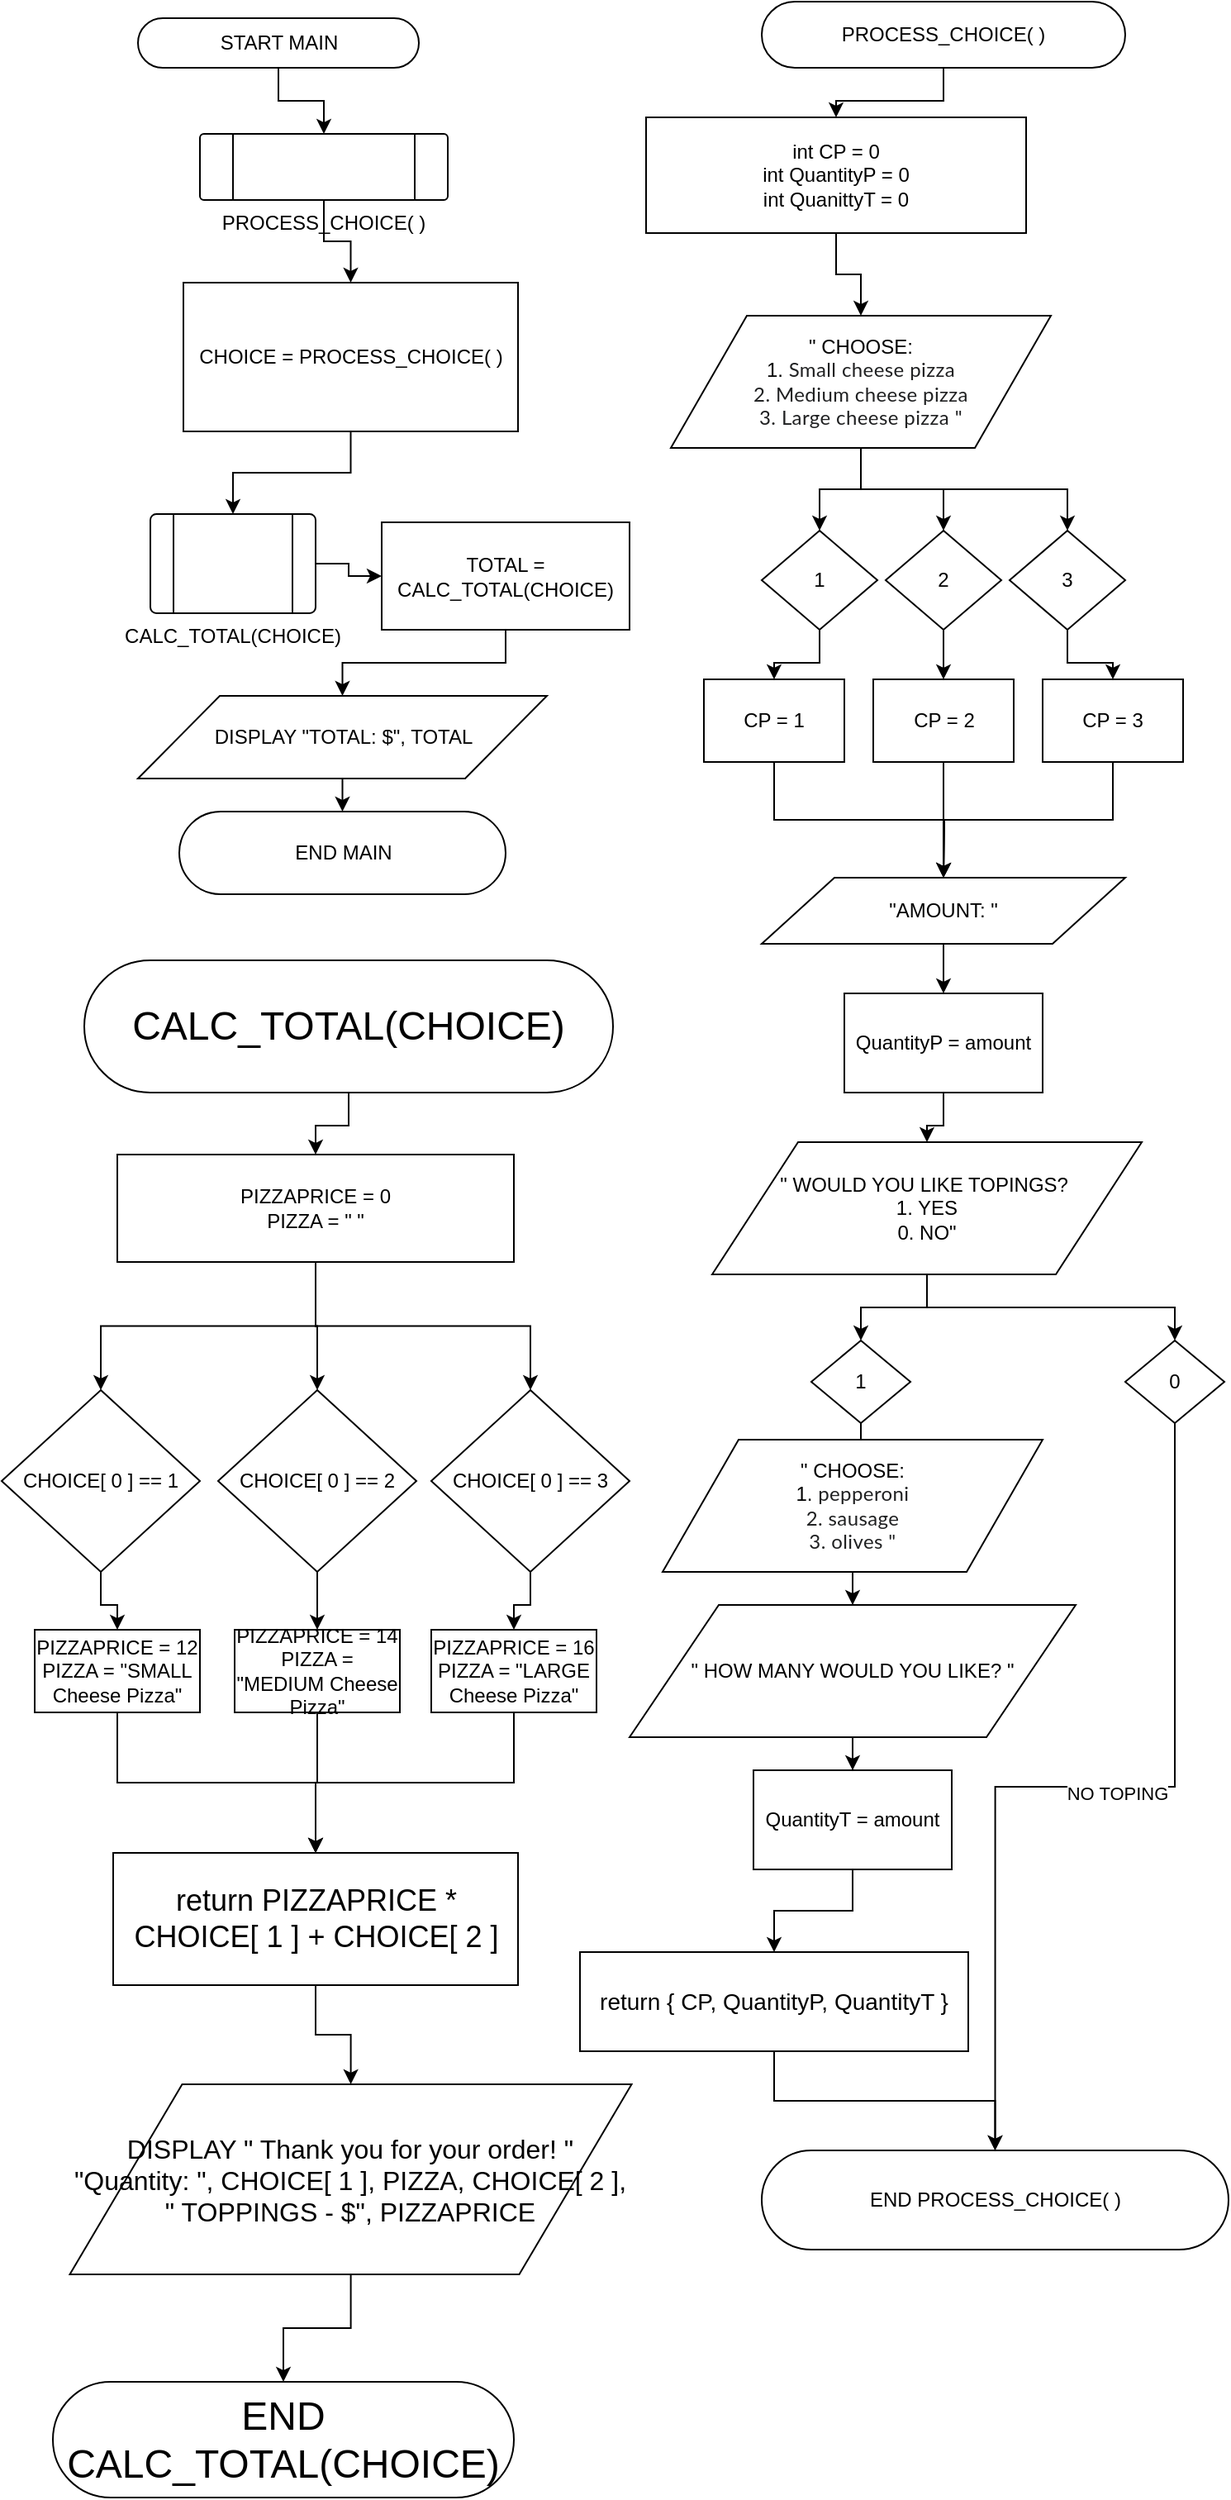 <mxfile version="24.6.5" type="github">
  <diagram name="Page-1" id="Bwrql6FO_Pp4iYdtCRvU">
    <mxGraphModel dx="699" dy="816" grid="1" gridSize="10" guides="1" tooltips="1" connect="1" arrows="1" fold="1" page="1" pageScale="1" pageWidth="850" pageHeight="1100" math="0" shadow="0">
      <root>
        <mxCell id="0" />
        <mxCell id="1" parent="0" />
        <mxCell id="jd5DZ7lS3QpHcR33lxbT-20" value="" style="edgeStyle=orthogonalEdgeStyle;rounded=0;orthogonalLoop=1;jettySize=auto;html=1;" edge="1" parent="1" source="Y5ReOfjwJdekTtEq4LtW-1" target="jd5DZ7lS3QpHcR33lxbT-10">
          <mxGeometry relative="1" as="geometry" />
        </mxCell>
        <mxCell id="Y5ReOfjwJdekTtEq4LtW-1" value="START MAIN" style="html=1;dashed=0;whiteSpace=wrap;shape=mxgraph.dfd.start" parent="1" vertex="1">
          <mxGeometry x="112.5" y="50" width="170" height="30" as="geometry" />
        </mxCell>
        <mxCell id="jd5DZ7lS3QpHcR33lxbT-66" style="edgeStyle=orthogonalEdgeStyle;rounded=0;orthogonalLoop=1;jettySize=auto;html=1;entryX=0.5;entryY=0;entryDx=0;entryDy=0;" edge="1" parent="1" source="jd5DZ7lS3QpHcR33lxbT-8" target="jd5DZ7lS3QpHcR33lxbT-36">
          <mxGeometry relative="1" as="geometry" />
        </mxCell>
        <mxCell id="jd5DZ7lS3QpHcR33lxbT-67" style="edgeStyle=orthogonalEdgeStyle;rounded=0;orthogonalLoop=1;jettySize=auto;html=1;" edge="1" parent="1" source="jd5DZ7lS3QpHcR33lxbT-8" target="jd5DZ7lS3QpHcR33lxbT-25">
          <mxGeometry relative="1" as="geometry" />
        </mxCell>
        <mxCell id="jd5DZ7lS3QpHcR33lxbT-68" style="edgeStyle=orthogonalEdgeStyle;rounded=0;orthogonalLoop=1;jettySize=auto;html=1;entryX=0.5;entryY=0;entryDx=0;entryDy=0;" edge="1" parent="1" source="jd5DZ7lS3QpHcR33lxbT-8" target="jd5DZ7lS3QpHcR33lxbT-35">
          <mxGeometry relative="1" as="geometry" />
        </mxCell>
        <mxCell id="jd5DZ7lS3QpHcR33lxbT-8" value="&lt;font style=&quot;font-size: 12px;&quot;&gt;&quot;&amp;nbsp;&lt;/font&gt;&lt;span style=&quot;background-color: initial;&quot;&gt;CHOOSE:&lt;/span&gt;&lt;div&gt;&lt;font style=&quot;font-size: 12px;&quot;&gt;1.&amp;nbsp;&lt;span style=&quot;color: rgb(32, 33, 34); font-family: Lato, &amp;quot;Lucida Sans Unicode&amp;quot;, &amp;quot;Lucida Grande&amp;quot;, sans-serif; letter-spacing: 0.2px; text-align: start; background-color: rgb(255, 255, 255);&quot;&gt;Small cheese pizza&lt;/span&gt;&lt;/font&gt;&lt;div&gt;&lt;font style=&quot;font-size: 12px;&quot;&gt;&lt;span style=&quot;color: rgb(32, 33, 34); font-family: Lato, &amp;quot;Lucida Sans Unicode&amp;quot;, &amp;quot;Lucida Grande&amp;quot;, sans-serif; letter-spacing: 0.2px; text-align: start; background-color: rgb(255, 255, 255);&quot;&gt;2. Medium cheese pizza&lt;/span&gt;&lt;/font&gt;&lt;/div&gt;&lt;div&gt;&lt;font style=&quot;font-size: 12px;&quot;&gt;&lt;span style=&quot;color: rgb(32, 33, 34); font-family: Lato, &amp;quot;Lucida Sans Unicode&amp;quot;, &amp;quot;Lucida Grande&amp;quot;, sans-serif; letter-spacing: 0.2px; text-align: start; background-color: rgb(255, 255, 255);&quot;&gt;3. Large cheese pizza &quot;&lt;/span&gt;&lt;/font&gt;&lt;/div&gt;&lt;/div&gt;" style="shape=parallelogram;perimeter=parallelogramPerimeter;whiteSpace=wrap;html=1;dashed=0;" vertex="1" parent="1">
          <mxGeometry x="435" y="230" width="230" height="80" as="geometry" />
        </mxCell>
        <mxCell id="jd5DZ7lS3QpHcR33lxbT-13" value="" style="edgeStyle=orthogonalEdgeStyle;rounded=0;orthogonalLoop=1;jettySize=auto;html=1;" edge="1" parent="1" source="jd5DZ7lS3QpHcR33lxbT-10" target="jd5DZ7lS3QpHcR33lxbT-12">
          <mxGeometry relative="1" as="geometry" />
        </mxCell>
        <mxCell id="jd5DZ7lS3QpHcR33lxbT-10" value="PROCESS_CHOICE( )" style="verticalLabelPosition=bottom;verticalAlign=top;html=1;shape=process;whiteSpace=wrap;rounded=1;size=0.136;arcSize=6;" vertex="1" parent="1">
          <mxGeometry x="150" y="120" width="150" height="40" as="geometry" />
        </mxCell>
        <mxCell id="jd5DZ7lS3QpHcR33lxbT-15" value="" style="edgeStyle=orthogonalEdgeStyle;rounded=0;orthogonalLoop=1;jettySize=auto;html=1;" edge="1" parent="1" source="jd5DZ7lS3QpHcR33lxbT-12" target="jd5DZ7lS3QpHcR33lxbT-14">
          <mxGeometry relative="1" as="geometry" />
        </mxCell>
        <mxCell id="jd5DZ7lS3QpHcR33lxbT-12" value="CHOICE = PROCESS_CHOICE( )" style="html=1;dashed=0;whiteSpace=wrap;" vertex="1" parent="1">
          <mxGeometry x="140" y="210" width="202.5" height="90" as="geometry" />
        </mxCell>
        <mxCell id="jd5DZ7lS3QpHcR33lxbT-128" value="" style="edgeStyle=orthogonalEdgeStyle;rounded=0;orthogonalLoop=1;jettySize=auto;html=1;" edge="1" parent="1" source="jd5DZ7lS3QpHcR33lxbT-14" target="jd5DZ7lS3QpHcR33lxbT-127">
          <mxGeometry relative="1" as="geometry" />
        </mxCell>
        <mxCell id="jd5DZ7lS3QpHcR33lxbT-14" value="CALC_TOTAL(CHOICE)" style="verticalLabelPosition=bottom;verticalAlign=top;html=1;shape=process;whiteSpace=wrap;rounded=1;size=0.14;arcSize=6;" vertex="1" parent="1">
          <mxGeometry x="120" y="350" width="100" height="60" as="geometry" />
        </mxCell>
        <mxCell id="jd5DZ7lS3QpHcR33lxbT-16" value="END MAIN" style="html=1;dashed=0;whiteSpace=wrap;shape=mxgraph.dfd.start" vertex="1" parent="1">
          <mxGeometry x="137.5" y="530" width="197.5" height="50" as="geometry" />
        </mxCell>
        <mxCell id="jd5DZ7lS3QpHcR33lxbT-22" value="" style="edgeStyle=orthogonalEdgeStyle;rounded=0;orthogonalLoop=1;jettySize=auto;html=1;" edge="1" parent="1" source="jd5DZ7lS3QpHcR33lxbT-18" target="jd5DZ7lS3QpHcR33lxbT-21">
          <mxGeometry relative="1" as="geometry" />
        </mxCell>
        <mxCell id="jd5DZ7lS3QpHcR33lxbT-18" value="PROCESS_CHOICE( )" style="html=1;dashed=0;whiteSpace=wrap;shape=mxgraph.dfd.start" vertex="1" parent="1">
          <mxGeometry x="490" y="40" width="220" height="40" as="geometry" />
        </mxCell>
        <mxCell id="jd5DZ7lS3QpHcR33lxbT-23" value="" style="edgeStyle=orthogonalEdgeStyle;rounded=0;orthogonalLoop=1;jettySize=auto;html=1;" edge="1" parent="1" source="jd5DZ7lS3QpHcR33lxbT-21" target="jd5DZ7lS3QpHcR33lxbT-8">
          <mxGeometry relative="1" as="geometry" />
        </mxCell>
        <mxCell id="jd5DZ7lS3QpHcR33lxbT-21" value="&lt;div&gt;int CP = 0&lt;/div&gt;&lt;div&gt;int QuantityP = 0&lt;/div&gt;&lt;div&gt;int QuanittyT = 0&lt;/div&gt;" style="html=1;dashed=0;whiteSpace=wrap;" vertex="1" parent="1">
          <mxGeometry x="420" y="110" width="230" height="70" as="geometry" />
        </mxCell>
        <mxCell id="jd5DZ7lS3QpHcR33lxbT-40" value="" style="edgeStyle=orthogonalEdgeStyle;rounded=0;orthogonalLoop=1;jettySize=auto;html=1;" edge="1" parent="1" source="jd5DZ7lS3QpHcR33lxbT-25" target="jd5DZ7lS3QpHcR33lxbT-39">
          <mxGeometry relative="1" as="geometry" />
        </mxCell>
        <mxCell id="jd5DZ7lS3QpHcR33lxbT-25" value="1" style="rhombus;whiteSpace=wrap;html=1;dashed=0;" vertex="1" parent="1">
          <mxGeometry x="490" y="360" width="70" height="60" as="geometry" />
        </mxCell>
        <mxCell id="jd5DZ7lS3QpHcR33lxbT-46" value="" style="edgeStyle=orthogonalEdgeStyle;rounded=0;orthogonalLoop=1;jettySize=auto;html=1;" edge="1" parent="1" source="jd5DZ7lS3QpHcR33lxbT-35" target="jd5DZ7lS3QpHcR33lxbT-44">
          <mxGeometry relative="1" as="geometry" />
        </mxCell>
        <mxCell id="jd5DZ7lS3QpHcR33lxbT-35" value="3" style="rhombus;whiteSpace=wrap;html=1;dashed=0;" vertex="1" parent="1">
          <mxGeometry x="640" y="360" width="70" height="60" as="geometry" />
        </mxCell>
        <mxCell id="jd5DZ7lS3QpHcR33lxbT-45" value="" style="edgeStyle=orthogonalEdgeStyle;rounded=0;orthogonalLoop=1;jettySize=auto;html=1;" edge="1" parent="1" source="jd5DZ7lS3QpHcR33lxbT-36" target="jd5DZ7lS3QpHcR33lxbT-43">
          <mxGeometry relative="1" as="geometry" />
        </mxCell>
        <mxCell id="jd5DZ7lS3QpHcR33lxbT-36" value="2" style="rhombus;whiteSpace=wrap;html=1;dashed=0;" vertex="1" parent="1">
          <mxGeometry x="565" y="360" width="70" height="60" as="geometry" />
        </mxCell>
        <mxCell id="jd5DZ7lS3QpHcR33lxbT-61" style="edgeStyle=orthogonalEdgeStyle;rounded=0;orthogonalLoop=1;jettySize=auto;html=1;exitX=0.5;exitY=1;exitDx=0;exitDy=0;entryX=0.5;entryY=0;entryDx=0;entryDy=0;" edge="1" parent="1" source="jd5DZ7lS3QpHcR33lxbT-39">
          <mxGeometry relative="1" as="geometry">
            <mxPoint x="600" y="570" as="targetPoint" />
          </mxGeometry>
        </mxCell>
        <mxCell id="jd5DZ7lS3QpHcR33lxbT-39" value="CP = 1" style="whiteSpace=wrap;html=1;dashed=0;" vertex="1" parent="1">
          <mxGeometry x="455" y="450" width="85" height="50" as="geometry" />
        </mxCell>
        <mxCell id="jd5DZ7lS3QpHcR33lxbT-57" value="" style="edgeStyle=orthogonalEdgeStyle;rounded=0;orthogonalLoop=1;jettySize=auto;html=1;" edge="1" parent="1" source="jd5DZ7lS3QpHcR33lxbT-43">
          <mxGeometry relative="1" as="geometry">
            <mxPoint x="600" y="570" as="targetPoint" />
          </mxGeometry>
        </mxCell>
        <mxCell id="jd5DZ7lS3QpHcR33lxbT-43" value="CP = 2" style="whiteSpace=wrap;html=1;dashed=0;" vertex="1" parent="1">
          <mxGeometry x="557.5" y="450" width="85" height="50" as="geometry" />
        </mxCell>
        <mxCell id="jd5DZ7lS3QpHcR33lxbT-62" style="edgeStyle=orthogonalEdgeStyle;rounded=0;orthogonalLoop=1;jettySize=auto;html=1;exitX=0.5;exitY=1;exitDx=0;exitDy=0;" edge="1" parent="1" source="jd5DZ7lS3QpHcR33lxbT-44">
          <mxGeometry relative="1" as="geometry">
            <mxPoint x="600" y="570" as="targetPoint" />
          </mxGeometry>
        </mxCell>
        <mxCell id="jd5DZ7lS3QpHcR33lxbT-44" value="CP = 3" style="whiteSpace=wrap;html=1;dashed=0;" vertex="1" parent="1">
          <mxGeometry x="660" y="450" width="85" height="50" as="geometry" />
        </mxCell>
        <mxCell id="jd5DZ7lS3QpHcR33lxbT-73" value="" style="edgeStyle=orthogonalEdgeStyle;rounded=0;orthogonalLoop=1;jettySize=auto;html=1;" edge="1" parent="1" source="jd5DZ7lS3QpHcR33lxbT-64" target="jd5DZ7lS3QpHcR33lxbT-72">
          <mxGeometry relative="1" as="geometry" />
        </mxCell>
        <mxCell id="jd5DZ7lS3QpHcR33lxbT-64" value="&quot;AMOUNT: &quot;" style="shape=parallelogram;perimeter=parallelogramPerimeter;whiteSpace=wrap;html=1;dashed=0;" vertex="1" parent="1">
          <mxGeometry x="490" y="570" width="220" height="40" as="geometry" />
        </mxCell>
        <mxCell id="jd5DZ7lS3QpHcR33lxbT-75" value="" style="edgeStyle=orthogonalEdgeStyle;rounded=0;orthogonalLoop=1;jettySize=auto;html=1;" edge="1" parent="1" source="jd5DZ7lS3QpHcR33lxbT-72" target="jd5DZ7lS3QpHcR33lxbT-74">
          <mxGeometry relative="1" as="geometry" />
        </mxCell>
        <mxCell id="jd5DZ7lS3QpHcR33lxbT-72" value="QuantityP = amount" style="whiteSpace=wrap;html=1;dashed=0;" vertex="1" parent="1">
          <mxGeometry x="540" y="640" width="120" height="60" as="geometry" />
        </mxCell>
        <mxCell id="jd5DZ7lS3QpHcR33lxbT-79" style="edgeStyle=orthogonalEdgeStyle;rounded=0;orthogonalLoop=1;jettySize=auto;html=1;entryX=0.5;entryY=0;entryDx=0;entryDy=0;" edge="1" parent="1" source="jd5DZ7lS3QpHcR33lxbT-74" target="jd5DZ7lS3QpHcR33lxbT-76">
          <mxGeometry relative="1" as="geometry" />
        </mxCell>
        <mxCell id="jd5DZ7lS3QpHcR33lxbT-80" style="edgeStyle=orthogonalEdgeStyle;rounded=0;orthogonalLoop=1;jettySize=auto;html=1;entryX=0.5;entryY=0;entryDx=0;entryDy=0;" edge="1" parent="1" source="jd5DZ7lS3QpHcR33lxbT-74" target="jd5DZ7lS3QpHcR33lxbT-77">
          <mxGeometry relative="1" as="geometry" />
        </mxCell>
        <mxCell id="jd5DZ7lS3QpHcR33lxbT-74" value="&quot; WOULD YOU LIKE TOPINGS?&amp;nbsp;&lt;div&gt;1. YES&lt;/div&gt;&lt;div&gt;0. NO&lt;span style=&quot;background-color: initial;&quot;&gt;&quot;&lt;/span&gt;&lt;/div&gt;" style="shape=parallelogram;perimeter=parallelogramPerimeter;whiteSpace=wrap;html=1;dashed=0;" vertex="1" parent="1">
          <mxGeometry x="460" y="730" width="260" height="80" as="geometry" />
        </mxCell>
        <mxCell id="jd5DZ7lS3QpHcR33lxbT-82" value="" style="edgeStyle=orthogonalEdgeStyle;rounded=0;orthogonalLoop=1;jettySize=auto;html=1;" edge="1" parent="1" source="jd5DZ7lS3QpHcR33lxbT-76" target="jd5DZ7lS3QpHcR33lxbT-81">
          <mxGeometry relative="1" as="geometry" />
        </mxCell>
        <mxCell id="jd5DZ7lS3QpHcR33lxbT-76" value="1" style="shape=rhombus;html=1;dashed=0;whiteSpace=wrap;perimeter=rhombusPerimeter;" vertex="1" parent="1">
          <mxGeometry x="520" y="850" width="60" height="50" as="geometry" />
        </mxCell>
        <mxCell id="jd5DZ7lS3QpHcR33lxbT-77" value="0" style="shape=rhombus;html=1;dashed=0;whiteSpace=wrap;perimeter=rhombusPerimeter;" vertex="1" parent="1">
          <mxGeometry x="710" y="850" width="60" height="50" as="geometry" />
        </mxCell>
        <mxCell id="jd5DZ7lS3QpHcR33lxbT-85" value="" style="edgeStyle=orthogonalEdgeStyle;rounded=0;orthogonalLoop=1;jettySize=auto;html=1;" edge="1" parent="1" source="jd5DZ7lS3QpHcR33lxbT-81" target="jd5DZ7lS3QpHcR33lxbT-84">
          <mxGeometry relative="1" as="geometry" />
        </mxCell>
        <mxCell id="jd5DZ7lS3QpHcR33lxbT-81" value="&lt;font style=&quot;font-size: 12px;&quot;&gt;&quot;&amp;nbsp;&lt;/font&gt;&lt;span style=&quot;background-color: initial;&quot;&gt;CHOOSE:&lt;/span&gt;&lt;div&gt;&lt;div style=&quot;text-align: start;&quot;&gt;&lt;span style=&quot;background-color: initial;&quot;&gt;1. &lt;/span&gt;&lt;font face=&quot;Lato, Lucida Sans Unicode, Lucida Grande, sans-serif&quot; color=&quot;#202122&quot;&gt;&lt;span style=&quot;letter-spacing: 0.2px; background-color: rgb(255, 255, 255);&quot;&gt;pepperoni&lt;/span&gt;&lt;/font&gt;&lt;/div&gt;&lt;div&gt;&lt;font style=&quot;font-size: 12px;&quot;&gt;&lt;span style=&quot;color: rgb(32, 33, 34); font-family: Lato, &amp;quot;Lucida Sans Unicode&amp;quot;, &amp;quot;Lucida Grande&amp;quot;, sans-serif; letter-spacing: 0.2px; text-align: start; background-color: rgb(255, 255, 255);&quot;&gt;2. sausage&lt;/span&gt;&lt;/font&gt;&lt;/div&gt;&lt;div&gt;&lt;font style=&quot;font-size: 12px;&quot;&gt;&lt;span style=&quot;color: rgb(32, 33, 34); font-family: Lato, &amp;quot;Lucida Sans Unicode&amp;quot;, &amp;quot;Lucida Grande&amp;quot;, sans-serif; letter-spacing: 0.2px; text-align: start; background-color: rgb(255, 255, 255);&quot;&gt;3. olives &quot;&lt;/span&gt;&lt;/font&gt;&lt;/div&gt;&lt;/div&gt;" style="shape=parallelogram;perimeter=parallelogramPerimeter;whiteSpace=wrap;html=1;dashed=0;" vertex="1" parent="1">
          <mxGeometry x="430" y="910" width="230" height="80" as="geometry" />
        </mxCell>
        <mxCell id="jd5DZ7lS3QpHcR33lxbT-87" value="" style="edgeStyle=orthogonalEdgeStyle;rounded=0;orthogonalLoop=1;jettySize=auto;html=1;" edge="1" parent="1" source="jd5DZ7lS3QpHcR33lxbT-84" target="jd5DZ7lS3QpHcR33lxbT-86">
          <mxGeometry relative="1" as="geometry" />
        </mxCell>
        <mxCell id="jd5DZ7lS3QpHcR33lxbT-84" value="&quot; HOW MANY WOULD YOU LIKE? &quot;" style="shape=parallelogram;perimeter=parallelogramPerimeter;whiteSpace=wrap;html=1;dashed=0;" vertex="1" parent="1">
          <mxGeometry x="410" y="1010" width="270" height="80" as="geometry" />
        </mxCell>
        <mxCell id="jd5DZ7lS3QpHcR33lxbT-89" value="" style="edgeStyle=orthogonalEdgeStyle;rounded=0;orthogonalLoop=1;jettySize=auto;html=1;" edge="1" parent="1" source="jd5DZ7lS3QpHcR33lxbT-86" target="jd5DZ7lS3QpHcR33lxbT-88">
          <mxGeometry relative="1" as="geometry" />
        </mxCell>
        <mxCell id="jd5DZ7lS3QpHcR33lxbT-86" value="QuantityT = amount" style="whiteSpace=wrap;html=1;dashed=0;" vertex="1" parent="1">
          <mxGeometry x="485" y="1110" width="120" height="60" as="geometry" />
        </mxCell>
        <mxCell id="jd5DZ7lS3QpHcR33lxbT-92" value="" style="edgeStyle=orthogonalEdgeStyle;rounded=0;orthogonalLoop=1;jettySize=auto;html=1;" edge="1" parent="1" source="jd5DZ7lS3QpHcR33lxbT-88" target="jd5DZ7lS3QpHcR33lxbT-91">
          <mxGeometry relative="1" as="geometry" />
        </mxCell>
        <mxCell id="jd5DZ7lS3QpHcR33lxbT-88" value="&lt;font style=&quot;font-size: 14px;&quot;&gt;return { CP, QuantityP, QuantityT }&lt;/font&gt;" style="whiteSpace=wrap;html=1;dashed=0;" vertex="1" parent="1">
          <mxGeometry x="380" y="1220" width="235" height="60" as="geometry" />
        </mxCell>
        <mxCell id="jd5DZ7lS3QpHcR33lxbT-91" value="END PROCESS_CHOICE( )" style="html=1;dashed=0;whiteSpace=wrap;shape=mxgraph.dfd.start" vertex="1" parent="1">
          <mxGeometry x="490" y="1340" width="282.5" height="60" as="geometry" />
        </mxCell>
        <mxCell id="jd5DZ7lS3QpHcR33lxbT-93" style="edgeStyle=orthogonalEdgeStyle;rounded=0;orthogonalLoop=1;jettySize=auto;html=1;entryX=0.5;entryY=0.5;entryDx=0;entryDy=-30;entryPerimeter=0;" edge="1" parent="1" source="jd5DZ7lS3QpHcR33lxbT-77" target="jd5DZ7lS3QpHcR33lxbT-91">
          <mxGeometry relative="1" as="geometry" />
        </mxCell>
        <mxCell id="jd5DZ7lS3QpHcR33lxbT-94" value="NO TOPING" style="edgeLabel;html=1;align=center;verticalAlign=middle;resizable=0;points=[];" vertex="1" connectable="0" parent="jd5DZ7lS3QpHcR33lxbT-93">
          <mxGeometry x="-0.07" y="4" relative="1" as="geometry">
            <mxPoint as="offset" />
          </mxGeometry>
        </mxCell>
        <mxCell id="jd5DZ7lS3QpHcR33lxbT-100" value="" style="edgeStyle=orthogonalEdgeStyle;rounded=0;orthogonalLoop=1;jettySize=auto;html=1;" edge="1" parent="1" source="jd5DZ7lS3QpHcR33lxbT-95" target="jd5DZ7lS3QpHcR33lxbT-99">
          <mxGeometry relative="1" as="geometry" />
        </mxCell>
        <mxCell id="jd5DZ7lS3QpHcR33lxbT-95" value="&lt;font style=&quot;font-size: 24px;&quot;&gt;CALC_TOTAL(CHOICE)&lt;/font&gt;" style="html=1;dashed=0;whiteSpace=wrap;shape=mxgraph.dfd.start" vertex="1" parent="1">
          <mxGeometry x="80" y="620" width="320" height="80" as="geometry" />
        </mxCell>
        <mxCell id="jd5DZ7lS3QpHcR33lxbT-111" value="" style="edgeStyle=orthogonalEdgeStyle;rounded=0;orthogonalLoop=1;jettySize=auto;html=1;" edge="1" parent="1" source="jd5DZ7lS3QpHcR33lxbT-98" target="jd5DZ7lS3QpHcR33lxbT-108">
          <mxGeometry relative="1" as="geometry" />
        </mxCell>
        <mxCell id="jd5DZ7lS3QpHcR33lxbT-98" value="CHOICE[ 0 ] == 2" style="shape=rhombus;html=1;dashed=0;whiteSpace=wrap;perimeter=rhombusPerimeter;" vertex="1" parent="1">
          <mxGeometry x="161" y="880" width="120" height="110" as="geometry" />
        </mxCell>
        <mxCell id="jd5DZ7lS3QpHcR33lxbT-101" value="" style="edgeStyle=orthogonalEdgeStyle;rounded=0;orthogonalLoop=1;jettySize=auto;html=1;" edge="1" parent="1" source="jd5DZ7lS3QpHcR33lxbT-99" target="jd5DZ7lS3QpHcR33lxbT-98">
          <mxGeometry relative="1" as="geometry" />
        </mxCell>
        <mxCell id="jd5DZ7lS3QpHcR33lxbT-104" style="edgeStyle=orthogonalEdgeStyle;rounded=0;orthogonalLoop=1;jettySize=auto;html=1;entryX=0.5;entryY=0;entryDx=0;entryDy=0;" edge="1" parent="1" source="jd5DZ7lS3QpHcR33lxbT-99" target="jd5DZ7lS3QpHcR33lxbT-102">
          <mxGeometry relative="1" as="geometry" />
        </mxCell>
        <mxCell id="jd5DZ7lS3QpHcR33lxbT-105" style="edgeStyle=orthogonalEdgeStyle;rounded=0;orthogonalLoop=1;jettySize=auto;html=1;" edge="1" parent="1" source="jd5DZ7lS3QpHcR33lxbT-99" target="jd5DZ7lS3QpHcR33lxbT-103">
          <mxGeometry relative="1" as="geometry" />
        </mxCell>
        <mxCell id="jd5DZ7lS3QpHcR33lxbT-99" value="PIZZAPRICE = 0&lt;div&gt;PIZZA = &quot; &quot;&lt;/div&gt;" style="html=1;dashed=0;whiteSpace=wrap;" vertex="1" parent="1">
          <mxGeometry x="100" y="737.5" width="240" height="65" as="geometry" />
        </mxCell>
        <mxCell id="jd5DZ7lS3QpHcR33lxbT-107" value="" style="edgeStyle=orthogonalEdgeStyle;rounded=0;orthogonalLoop=1;jettySize=auto;html=1;" edge="1" parent="1" source="jd5DZ7lS3QpHcR33lxbT-102" target="jd5DZ7lS3QpHcR33lxbT-106">
          <mxGeometry relative="1" as="geometry" />
        </mxCell>
        <mxCell id="jd5DZ7lS3QpHcR33lxbT-102" value="CHOICE[ 0 ] == 1" style="shape=rhombus;html=1;dashed=0;whiteSpace=wrap;perimeter=rhombusPerimeter;" vertex="1" parent="1">
          <mxGeometry x="30" y="880" width="120" height="110" as="geometry" />
        </mxCell>
        <mxCell id="jd5DZ7lS3QpHcR33lxbT-110" value="" style="edgeStyle=orthogonalEdgeStyle;rounded=0;orthogonalLoop=1;jettySize=auto;html=1;" edge="1" parent="1" source="jd5DZ7lS3QpHcR33lxbT-103" target="jd5DZ7lS3QpHcR33lxbT-109">
          <mxGeometry relative="1" as="geometry" />
        </mxCell>
        <mxCell id="jd5DZ7lS3QpHcR33lxbT-103" value="CHOICE[ 0 ] == 3" style="shape=rhombus;html=1;dashed=0;whiteSpace=wrap;perimeter=rhombusPerimeter;" vertex="1" parent="1">
          <mxGeometry x="290" y="880" width="120" height="110" as="geometry" />
        </mxCell>
        <mxCell id="jd5DZ7lS3QpHcR33lxbT-113" value="" style="edgeStyle=orthogonalEdgeStyle;rounded=0;orthogonalLoop=1;jettySize=auto;html=1;" edge="1" parent="1" source="jd5DZ7lS3QpHcR33lxbT-106" target="jd5DZ7lS3QpHcR33lxbT-112">
          <mxGeometry relative="1" as="geometry" />
        </mxCell>
        <mxCell id="jd5DZ7lS3QpHcR33lxbT-106" value="PIZZAPRICE = 12&lt;div&gt;PIZZA = &quot;SMALL Cheese Pizza&quot;&lt;/div&gt;" style="html=1;dashed=0;whiteSpace=wrap;" vertex="1" parent="1">
          <mxGeometry x="50" y="1025" width="100" height="50" as="geometry" />
        </mxCell>
        <mxCell id="jd5DZ7lS3QpHcR33lxbT-114" value="" style="edgeStyle=orthogonalEdgeStyle;rounded=0;orthogonalLoop=1;jettySize=auto;html=1;" edge="1" parent="1" source="jd5DZ7lS3QpHcR33lxbT-108" target="jd5DZ7lS3QpHcR33lxbT-112">
          <mxGeometry relative="1" as="geometry" />
        </mxCell>
        <mxCell id="jd5DZ7lS3QpHcR33lxbT-108" value="PIZZAPRICE = 14&lt;div&gt;PIZZA = &quot;MEDIUM Cheese Pizza&quot;&lt;br&gt;&lt;/div&gt;" style="html=1;dashed=0;whiteSpace=wrap;" vertex="1" parent="1">
          <mxGeometry x="171" y="1025" width="100" height="50" as="geometry" />
        </mxCell>
        <mxCell id="jd5DZ7lS3QpHcR33lxbT-115" value="" style="edgeStyle=orthogonalEdgeStyle;rounded=0;orthogonalLoop=1;jettySize=auto;html=1;" edge="1" parent="1" source="jd5DZ7lS3QpHcR33lxbT-109" target="jd5DZ7lS3QpHcR33lxbT-112">
          <mxGeometry relative="1" as="geometry" />
        </mxCell>
        <mxCell id="jd5DZ7lS3QpHcR33lxbT-109" value="PIZZAPRICE = 16&lt;div&gt;PIZZA = &quot;LARGE Cheese Pizza&quot;&lt;br&gt;&lt;/div&gt;" style="html=1;dashed=0;whiteSpace=wrap;" vertex="1" parent="1">
          <mxGeometry x="290" y="1025" width="100" height="50" as="geometry" />
        </mxCell>
        <mxCell id="jd5DZ7lS3QpHcR33lxbT-124" value="" style="edgeStyle=orthogonalEdgeStyle;rounded=0;orthogonalLoop=1;jettySize=auto;html=1;" edge="1" parent="1" source="jd5DZ7lS3QpHcR33lxbT-112" target="jd5DZ7lS3QpHcR33lxbT-123">
          <mxGeometry relative="1" as="geometry" />
        </mxCell>
        <mxCell id="jd5DZ7lS3QpHcR33lxbT-112" value="&lt;font style=&quot;font-size: 18px;&quot;&gt;return&amp;nbsp;&lt;/font&gt;&lt;span style=&quot;font-size: 18px; background-color: initial;&quot;&gt;PIZZAPRICE * CHOICE[ 1 ] + CHOICE[ 2 ]&lt;/span&gt;" style="html=1;dashed=0;whiteSpace=wrap;" vertex="1" parent="1">
          <mxGeometry x="97.5" y="1160" width="245" height="80" as="geometry" />
        </mxCell>
        <mxCell id="jd5DZ7lS3QpHcR33lxbT-116" value="&lt;span style=&quot;font-size: 24px;&quot;&gt;END CALC_TOTAL(CHOICE)&lt;/span&gt;" style="html=1;dashed=0;whiteSpace=wrap;shape=mxgraph.dfd.start" vertex="1" parent="1">
          <mxGeometry x="61" y="1480" width="279" height="70" as="geometry" />
        </mxCell>
        <mxCell id="jd5DZ7lS3QpHcR33lxbT-125" value="" style="edgeStyle=orthogonalEdgeStyle;rounded=0;orthogonalLoop=1;jettySize=auto;html=1;" edge="1" parent="1" source="jd5DZ7lS3QpHcR33lxbT-123" target="jd5DZ7lS3QpHcR33lxbT-116">
          <mxGeometry relative="1" as="geometry" />
        </mxCell>
        <mxCell id="jd5DZ7lS3QpHcR33lxbT-123" value="&lt;font size=&quot;3&quot;&gt;DISPLAY &quot; Thank you for your order! &quot;&lt;/font&gt;&lt;div&gt;&lt;font size=&quot;3&quot;&gt;&quot;Quantity: &quot;, CHOICE[ 1 ], PIZZA, CHOICE[ 2 ], &quot; TOPPINGS - $&quot;, PIZZAPRICE&lt;/font&gt;&lt;/div&gt;" style="shape=parallelogram;perimeter=parallelogramPerimeter;whiteSpace=wrap;html=1;dashed=0;" vertex="1" parent="1">
          <mxGeometry x="71.25" y="1300" width="340" height="115" as="geometry" />
        </mxCell>
        <mxCell id="jd5DZ7lS3QpHcR33lxbT-130" value="" style="edgeStyle=orthogonalEdgeStyle;rounded=0;orthogonalLoop=1;jettySize=auto;html=1;" edge="1" parent="1" source="jd5DZ7lS3QpHcR33lxbT-127" target="jd5DZ7lS3QpHcR33lxbT-129">
          <mxGeometry relative="1" as="geometry" />
        </mxCell>
        <mxCell id="jd5DZ7lS3QpHcR33lxbT-127" value="TOTAL = CALC_TOTAL(CHOICE)" style="html=1;dashed=0;whiteSpace=wrap;" vertex="1" parent="1">
          <mxGeometry x="260" y="355" width="150" height="65" as="geometry" />
        </mxCell>
        <mxCell id="jd5DZ7lS3QpHcR33lxbT-129" value="DISPLAY &quot;TOTAL: $&quot;, TOTAL" style="shape=parallelogram;perimeter=parallelogramPerimeter;whiteSpace=wrap;html=1;dashed=0;" vertex="1" parent="1">
          <mxGeometry x="112.5" y="460" width="247.5" height="50" as="geometry" />
        </mxCell>
        <mxCell id="jd5DZ7lS3QpHcR33lxbT-132" style="edgeStyle=orthogonalEdgeStyle;rounded=0;orthogonalLoop=1;jettySize=auto;html=1;entryX=0.5;entryY=0.5;entryDx=0;entryDy=-25;entryPerimeter=0;" edge="1" parent="1" source="jd5DZ7lS3QpHcR33lxbT-129" target="jd5DZ7lS3QpHcR33lxbT-16">
          <mxGeometry relative="1" as="geometry" />
        </mxCell>
      </root>
    </mxGraphModel>
  </diagram>
</mxfile>
